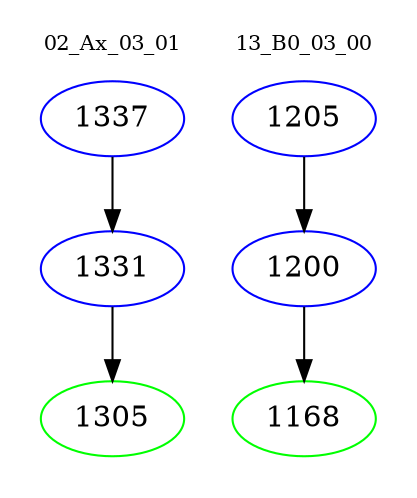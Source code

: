 digraph{
subgraph cluster_0 {
color = white
label = "02_Ax_03_01";
fontsize=10;
T0_1337 [label="1337", color="blue"]
T0_1337 -> T0_1331 [color="black"]
T0_1331 [label="1331", color="blue"]
T0_1331 -> T0_1305 [color="black"]
T0_1305 [label="1305", color="green"]
}
subgraph cluster_1 {
color = white
label = "13_B0_03_00";
fontsize=10;
T1_1205 [label="1205", color="blue"]
T1_1205 -> T1_1200 [color="black"]
T1_1200 [label="1200", color="blue"]
T1_1200 -> T1_1168 [color="black"]
T1_1168 [label="1168", color="green"]
}
}
